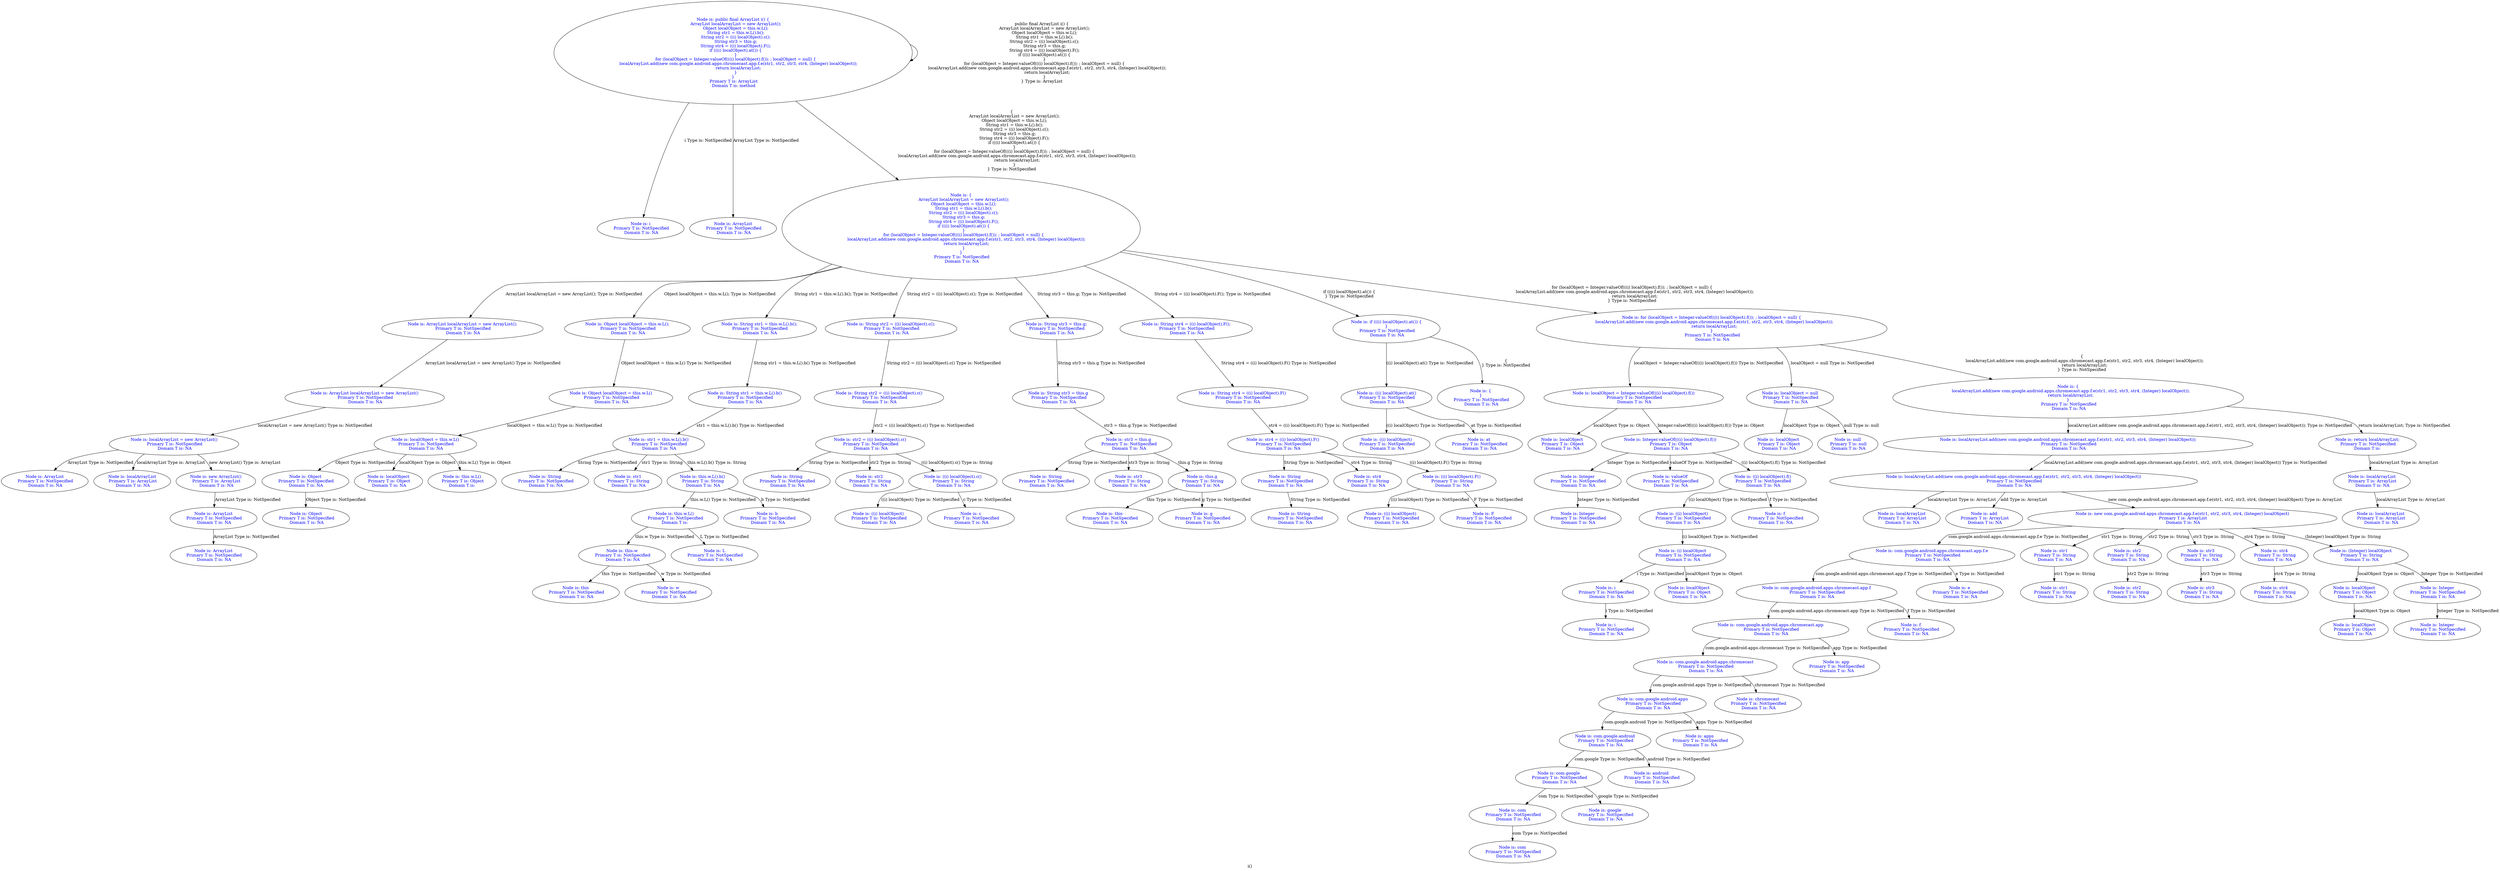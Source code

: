 digraph "i()" {
 label="i()"
{
 node [shape=box]} 
5475 -> 5475[label="public final ArrayList i() {
    ArrayList localArrayList = new ArrayList();
    Object localObject = this.w.L();
    String str1 = this.w.L().b();
    String str2 = ((i) localObject).c();
    String str3 = this.g;
    String str4 = ((i) localObject).F();
    if (((i) localObject).at()) {
    }
    for (localObject = Integer.valueOf(((i) localObject).f()); ; localObject = null) {
        localArrayList.add(new com.google.android.apps.chromecast.app.f.e(str1, str2, str3, str4, (Integer) localObject));
        return localArrayList;
    }
} Type is: ArrayList"];
5475[label="Node is: public final ArrayList i() {
    ArrayList localArrayList = new ArrayList();
    Object localObject = this.w.L();
    String str1 = this.w.L().b();
    String str2 = ((i) localObject).c();
    String str3 = this.g;
    String str4 = ((i) localObject).F();
    if (((i) localObject).at()) {
    }
    for (localObject = Integer.valueOf(((i) localObject).f()); ; localObject = null) {
        localArrayList.add(new com.google.android.apps.chromecast.app.f.e(str1, str2, str3, str4, (Integer) localObject));
        return localArrayList;
    }
}
 Primary T is: ArrayList
 Domain T is: method",fontcolor="blue"];
  5475 -> 5476[label="i Type is: NotSpecified"];
5476[label="Node is: i
 Primary T is: NotSpecified
 Domain T is: NA",fontcolor="blue"];
  5475 -> 5477[label="ArrayList Type is: NotSpecified"];
5477[label="Node is: ArrayList
 Primary T is: NotSpecified
 Domain T is: NA",fontcolor="blue"];
  5487 -> 5488[label="ArrayList Type is: NotSpecified"];
5488[label="Node is: ArrayList
 Primary T is: NotSpecified
 Domain T is: NA",fontcolor="blue"];
  5475 -> 5479[label="{
    ArrayList localArrayList = new ArrayList();
    Object localObject = this.w.L();
    String str1 = this.w.L().b();
    String str2 = ((i) localObject).c();
    String str3 = this.g;
    String str4 = ((i) localObject).F();
    if (((i) localObject).at()) {
    }
    for (localObject = Integer.valueOf(((i) localObject).f()); ; localObject = null) {
        localArrayList.add(new com.google.android.apps.chromecast.app.f.e(str1, str2, str3, str4, (Integer) localObject));
        return localArrayList;
    }
} Type is: NotSpecified"];
5479[label="Node is: {
    ArrayList localArrayList = new ArrayList();
    Object localObject = this.w.L();
    String str1 = this.w.L().b();
    String str2 = ((i) localObject).c();
    String str3 = this.g;
    String str4 = ((i) localObject).F();
    if (((i) localObject).at()) {
    }
    for (localObject = Integer.valueOf(((i) localObject).f()); ; localObject = null) {
        localArrayList.add(new com.google.android.apps.chromecast.app.f.e(str1, str2, str3, str4, (Integer) localObject));
        return localArrayList;
    }
}
 Primary T is: NotSpecified
 Domain T is: NA",fontcolor="blue"];
  5479 -> 5480[label="ArrayList localArrayList = new ArrayList(); Type is: NotSpecified"];
5480[label="Node is: ArrayList localArrayList = new ArrayList();
 Primary T is: NotSpecified
 Domain T is: NA",fontcolor="blue"];
  5480 -> 5481[label="ArrayList localArrayList = new ArrayList() Type is: NotSpecified"];
5481[label="Node is: ArrayList localArrayList = new ArrayList()
 Primary T is: NotSpecified
 Domain T is: NA",fontcolor="blue"];
  5481 -> 5482[label="localArrayList = new ArrayList() Type is: NotSpecified"];
5482[label="Node is: localArrayList = new ArrayList()
 Primary T is: NotSpecified
 Domain T is: NA",fontcolor="blue"];
  5482 -> 5483[label="ArrayList Type is: NotSpecified"];
5483[label="Node is: ArrayList
 Primary T is: NotSpecified
 Domain T is: NA",fontcolor="blue"];
  5482 -> 5485[label="localArrayList Type is: ArrayList"];
5485[label="Node is: localArrayList
 Primary T is: ArrayList
 Domain T is: NA",fontcolor="blue"];
  5482 -> 5486[label="new ArrayList() Type is: ArrayList"];
5486[label="Node is: new ArrayList()
 Primary T is: ArrayList
 Domain T is: NA",fontcolor="blue"];
  5486 -> 5487[label="ArrayList Type is: NotSpecified"];
5487[label="Node is: ArrayList
 Primary T is: NotSpecified
 Domain T is: NA",fontcolor="blue"];
  5479 -> 5489[label="Object localObject = this.w.L(); Type is: NotSpecified"];
5489[label="Node is: Object localObject = this.w.L();
 Primary T is: NotSpecified
 Domain T is: NA",fontcolor="blue"];
  5489 -> 5490[label="Object localObject = this.w.L() Type is: NotSpecified"];
5490[label="Node is: Object localObject = this.w.L()
 Primary T is: NotSpecified
 Domain T is: NA",fontcolor="blue"];
  5490 -> 5491[label="localObject = this.w.L() Type is: NotSpecified"];
5491[label="Node is: localObject = this.w.L()
 Primary T is: NotSpecified
 Domain T is: NA",fontcolor="blue"];
  5491 -> 5492[label="Object Type is: NotSpecified"];
5492[label="Node is: Object
 Primary T is: NotSpecified
 Domain T is: NA",fontcolor="blue"];
  5492 -> 5493[label="Object Type is: NotSpecified"];
5493[label="Node is: Object
 Primary T is: NotSpecified
 Domain T is: NA",fontcolor="blue"];
  5491 -> 5494[label="localObject Type is: Object"];
5494[label="Node is: localObject
 Primary T is: Object
 Domain T is: NA",fontcolor="blue"];
  5491 -> 5495[label="this.w.L() Type is: Object"];
5495[label="Node is: this.w.L()
 Primary T is: Object
 Domain T is: ",fontcolor="blue"];
  5507 -> 5508[label="this.w Type is: NotSpecified"];
5508[label="Node is: this.w
 Primary T is: NotSpecified
 Domain T is: NA",fontcolor="blue"];
  5508 -> 5509[label="this Type is: NotSpecified"];
5509[label="Node is: this
 Primary T is: NotSpecified
 Domain T is: NA",fontcolor="blue"];
  5508 -> 5510[label="w Type is: NotSpecified"];
5510[label="Node is: w
 Primary T is: NotSpecified
 Domain T is: NA",fontcolor="blue"];
  5507 -> 5511[label="L Type is: NotSpecified"];
5511[label="Node is: L
 Primary T is: NotSpecified
 Domain T is: NA",fontcolor="blue"];
  5479 -> 5500[label="String str1 = this.w.L().b(); Type is: NotSpecified"];
5500[label="Node is: String str1 = this.w.L().b();
 Primary T is: NotSpecified
 Domain T is: NA",fontcolor="blue"];
  5500 -> 5501[label="String str1 = this.w.L().b() Type is: NotSpecified"];
5501[label="Node is: String str1 = this.w.L().b()
 Primary T is: NotSpecified
 Domain T is: NA",fontcolor="blue"];
  5501 -> 5502[label="str1 = this.w.L().b() Type is: NotSpecified"];
5502[label="Node is: str1 = this.w.L().b()
 Primary T is: NotSpecified
 Domain T is: NA",fontcolor="blue"];
  5502 -> 5503[label="String Type is: NotSpecified"];
5503[label="Node is: String
 Primary T is: NotSpecified
 Domain T is: NA",fontcolor="blue"];
  5539 -> 5540[label="String Type is: NotSpecified"];
5540[label="Node is: String
 Primary T is: NotSpecified
 Domain T is: NA",fontcolor="blue"];
  5502 -> 5505[label="str1 Type is: String"];
5505[label="Node is: str1
 Primary T is: String
 Domain T is: NA",fontcolor="blue"];
  5502 -> 5506[label="this.w.L().b() Type is: String"];
5506[label="Node is: this.w.L().b()
 Primary T is: String
 Domain T is: NA",fontcolor="blue"];
  5506 -> 5507[label="this.w.L() Type is: NotSpecified"];
5507[label="Node is: this.w.L()
 Primary T is: NotSpecified
 Domain T is: ",fontcolor="blue"];
  5506 -> 5512[label="b Type is: NotSpecified"];
5512[label="Node is: b
 Primary T is: NotSpecified
 Domain T is: NA",fontcolor="blue"];
  5479 -> 5513[label="String str2 = ((i) localObject).c(); Type is: NotSpecified"];
5513[label="Node is: String str2 = ((i) localObject).c();
 Primary T is: NotSpecified
 Domain T is: NA",fontcolor="blue"];
  5513 -> 5514[label="String str2 = ((i) localObject).c() Type is: NotSpecified"];
5514[label="Node is: String str2 = ((i) localObject).c()
 Primary T is: NotSpecified
 Domain T is: NA",fontcolor="blue"];
  5514 -> 5515[label="str2 = ((i) localObject).c() Type is: NotSpecified"];
5515[label="Node is: str2 = ((i) localObject).c()
 Primary T is: NotSpecified
 Domain T is: NA",fontcolor="blue"];
  5515 -> 5516[label="String Type is: NotSpecified"];
5516[label="Node is: String
 Primary T is: NotSpecified
 Domain T is: NA",fontcolor="blue"];
  5515 -> 5518[label="str2 Type is: String"];
5518[label="Node is: str2
 Primary T is: String
 Domain T is: NA",fontcolor="blue"];
  5515 -> 5519[label="((i) localObject).c() Type is: String"];
5519[label="Node is: ((i) localObject).c()
 Primary T is: String
 Domain T is: NA",fontcolor="blue"];
  5519 -> 5520[label="((i) localObject) Type is: NotSpecified"];
5520[label="Node is: ((i) localObject)
 Primary T is: NotSpecified
 Domain T is: NA",fontcolor="blue"];
  5569 -> 5570[label="(i) localObject Type is: NotSpecified"];
5570[label="Node is: (i) localObject
 Primary T is: NotSpecified
 Domain T is: NA",fontcolor="blue"];
  5570 -> 5571[label="i Type is: NotSpecified"];
5571[label="Node is: i
 Primary T is: NotSpecified
 Domain T is: NA",fontcolor="blue"];
  5571 -> 5572[label="i Type is: NotSpecified"];
5572[label="Node is: i
 Primary T is: NotSpecified
 Domain T is: NA",fontcolor="blue"];
  5570 -> 5573[label="localObject Type is: Object"];
5573[label="Node is: localObject
 Primary T is: Object
 Domain T is: NA",fontcolor="blue"];
  5614 -> 5615[label="localObject Type is: Object"];
5615[label="Node is: localObject
 Primary T is: Object
 Domain T is: NA",fontcolor="blue"];
  5519 -> 5526[label="c Type is: NotSpecified"];
5526[label="Node is: c
 Primary T is: NotSpecified
 Domain T is: NA",fontcolor="blue"];
  5479 -> 5527[label="String str3 = this.g; Type is: NotSpecified"];
5527[label="Node is: String str3 = this.g;
 Primary T is: NotSpecified
 Domain T is: NA",fontcolor="blue"];
  5527 -> 5528[label="String str3 = this.g Type is: NotSpecified"];
5528[label="Node is: String str3 = this.g
 Primary T is: NotSpecified
 Domain T is: NA",fontcolor="blue"];
  5528 -> 5529[label="str3 = this.g Type is: NotSpecified"];
5529[label="Node is: str3 = this.g
 Primary T is: NotSpecified
 Domain T is: NA",fontcolor="blue"];
  5529 -> 5530[label="String Type is: NotSpecified"];
5530[label="Node is: String
 Primary T is: NotSpecified
 Domain T is: NA",fontcolor="blue"];
  5529 -> 5532[label="str3 Type is: String"];
5532[label="Node is: str3
 Primary T is: String
 Domain T is: NA",fontcolor="blue"];
  5529 -> 5533[label="this.g Type is: String"];
5533[label="Node is: this.g
 Primary T is: String
 Domain T is: NA",fontcolor="blue"];
  5533 -> 5534[label="this Type is: NotSpecified"];
5534[label="Node is: this
 Primary T is: NotSpecified
 Domain T is: NA",fontcolor="blue"];
  5533 -> 5535[label="g Type is: NotSpecified"];
5535[label="Node is: g
 Primary T is: NotSpecified
 Domain T is: NA",fontcolor="blue"];
  5479 -> 5536[label="String str4 = ((i) localObject).F(); Type is: NotSpecified"];
5536[label="Node is: String str4 = ((i) localObject).F();
 Primary T is: NotSpecified
 Domain T is: NA",fontcolor="blue"];
  5536 -> 5537[label="String str4 = ((i) localObject).F() Type is: NotSpecified"];
5537[label="Node is: String str4 = ((i) localObject).F()
 Primary T is: NotSpecified
 Domain T is: NA",fontcolor="blue"];
  5537 -> 5538[label="str4 = ((i) localObject).F() Type is: NotSpecified"];
5538[label="Node is: str4 = ((i) localObject).F()
 Primary T is: NotSpecified
 Domain T is: NA",fontcolor="blue"];
  5538 -> 5539[label="String Type is: NotSpecified"];
5539[label="Node is: String
 Primary T is: NotSpecified
 Domain T is: NA",fontcolor="blue"];
  5538 -> 5541[label="str4 Type is: String"];
5541[label="Node is: str4
 Primary T is: String
 Domain T is: NA",fontcolor="blue"];
  5538 -> 5542[label="((i) localObject).F() Type is: String"];
5542[label="Node is: ((i) localObject).F()
 Primary T is: String
 Domain T is: NA",fontcolor="blue"];
  5542 -> 5543[label="((i) localObject) Type is: NotSpecified"];
5543[label="Node is: ((i) localObject)
 Primary T is: NotSpecified
 Domain T is: NA",fontcolor="blue"];
  5542 -> 5549[label="F Type is: NotSpecified"];
5549[label="Node is: F
 Primary T is: NotSpecified
 Domain T is: NA",fontcolor="blue"];
  5479 -> 5550[label="if (((i) localObject).at()) {
} Type is: NotSpecified"];
5550[label="Node is: if (((i) localObject).at()) {
}
 Primary T is: NotSpecified
 Domain T is: NA",fontcolor="blue"];
  5550 -> 5551[label="((i) localObject).at() Type is: NotSpecified"];
5551[label="Node is: ((i) localObject).at()
 Primary T is: NotSpecified
 Domain T is: NA",fontcolor="blue"];
  5551 -> 5552[label="((i) localObject) Type is: NotSpecified"];
5552[label="Node is: ((i) localObject)
 Primary T is: NotSpecified
 Domain T is: NA",fontcolor="blue"];
  5551 -> 5558[label="at Type is: NotSpecified"];
5558[label="Node is: at
 Primary T is: NotSpecified
 Domain T is: NA",fontcolor="blue"];
  5550 -> 5559[label="{
} Type is: NotSpecified"];
5559[label="Node is: {
}
 Primary T is: NotSpecified
 Domain T is: NA",fontcolor="blue"];
  5479 -> 5560[label="for (localObject = Integer.valueOf(((i) localObject).f()); ; localObject = null) {
    localArrayList.add(new com.google.android.apps.chromecast.app.f.e(str1, str2, str3, str4, (Integer) localObject));
    return localArrayList;
} Type is: NotSpecified"];
5560[label="Node is: for (localObject = Integer.valueOf(((i) localObject).f()); ; localObject = null) {
    localArrayList.add(new com.google.android.apps.chromecast.app.f.e(str1, str2, str3, str4, (Integer) localObject));
    return localArrayList;
}
 Primary T is: NotSpecified
 Domain T is: NA",fontcolor="blue"];
  5560 -> 5561[label="localObject = Integer.valueOf(((i) localObject).f()) Type is: NotSpecified"];
5561[label="Node is: localObject = Integer.valueOf(((i) localObject).f())
 Primary T is: NotSpecified
 Domain T is: NA",fontcolor="blue"];
  5561 -> 5562[label="localObject Type is: Object"];
5562[label="Node is: localObject
 Primary T is: Object
 Domain T is: NA",fontcolor="blue"];
  5561 -> 5564[label="Integer.valueOf(((i) localObject).f()) Type is: Object"];
5564[label="Node is: Integer.valueOf(((i) localObject).f())
 Primary T is: Object
 Domain T is: NA",fontcolor="blue"];
  5564 -> 5565[label="Integer Type is: NotSpecified"];
5565[label="Node is: Integer
 Primary T is: NotSpecified
 Domain T is: NA",fontcolor="blue"];
  5565 -> 5566[label="Integer Type is: NotSpecified"];
5566[label="Node is: Integer
 Primary T is: NotSpecified
 Domain T is: NA",fontcolor="blue"];
  5564 -> 5567[label="valueOf Type is: NotSpecified"];
5567[label="Node is: valueOf
 Primary T is: NotSpecified
 Domain T is: NA",fontcolor="blue"];
  5564 -> 5568[label="((i) localObject).f() Type is: NotSpecified"];
5568[label="Node is: ((i) localObject).f()
 Primary T is: NotSpecified
 Domain T is: NA",fontcolor="blue"];
  5568 -> 5569[label="((i) localObject) Type is: NotSpecified"];
5569[label="Node is: ((i) localObject)
 Primary T is: NotSpecified
 Domain T is: NA",fontcolor="blue"];
  5568 -> 5575[label="f Type is: NotSpecified"];
5575[label="Node is: f
 Primary T is: NotSpecified
 Domain T is: NA",fontcolor="blue"];
  5560 -> 5576[label="localObject = null Type is: NotSpecified"];
5576[label="Node is: localObject = null
 Primary T is: NotSpecified
 Domain T is: NA",fontcolor="blue"];
  5576 -> 5577[label="localObject Type is: Object"];
5577[label="Node is: localObject
 Primary T is: Object
 Domain T is: NA",fontcolor="blue"];
  5576 -> 5579[label="null Type is: null"];
5579[label="Node is: null
 Primary T is: null
 Domain T is: NA",fontcolor="blue"];
  5560 -> 5580[label="{
    localArrayList.add(new com.google.android.apps.chromecast.app.f.e(str1, str2, str3, str4, (Integer) localObject));
    return localArrayList;
} Type is: NotSpecified"];
5580[label="Node is: {
    localArrayList.add(new com.google.android.apps.chromecast.app.f.e(str1, str2, str3, str4, (Integer) localObject));
    return localArrayList;
}
 Primary T is: NotSpecified
 Domain T is: NA",fontcolor="blue"];
  5580 -> 5581[label="localArrayList.add(new com.google.android.apps.chromecast.app.f.e(str1, str2, str3, str4, (Integer) localObject)); Type is: NotSpecified"];
5581[label="Node is: localArrayList.add(new com.google.android.apps.chromecast.app.f.e(str1, str2, str3, str4, (Integer) localObject));
 Primary T is: NotSpecified
 Domain T is: NA",fontcolor="blue"];
  5581 -> 5582[label="localArrayList.add(new com.google.android.apps.chromecast.app.f.e(str1, str2, str3, str4, (Integer) localObject)) Type is: NotSpecified"];
5582[label="Node is: localArrayList.add(new com.google.android.apps.chromecast.app.f.e(str1, str2, str3, str4, (Integer) localObject))
 Primary T is: NotSpecified
 Domain T is: NA",fontcolor="blue"];
  5582 -> 5583[label="localArrayList Type is: ArrayList"];
5583[label="Node is: localArrayList
 Primary T is: ArrayList
 Domain T is: NA",fontcolor="blue"];
  5617 -> 5618[label="localArrayList Type is: ArrayList"];
5618[label="Node is: localArrayList
 Primary T is: ArrayList
 Domain T is: NA",fontcolor="blue"];
  5582 -> 5585[label="add Type is: ArrayList"];
5585[label="Node is: add
 Primary T is: ArrayList
 Domain T is: NA",fontcolor="blue"];
  5582 -> 5586[label="new com.google.android.apps.chromecast.app.f.e(str1, str2, str3, str4, (Integer) localObject) Type is: ArrayList"];
5586[label="Node is: new com.google.android.apps.chromecast.app.f.e(str1, str2, str3, str4, (Integer) localObject)
 Primary T is: ArrayList
 Domain T is: NA",fontcolor="blue"];
  5586 -> 5587[label="com.google.android.apps.chromecast.app.f.e Type is: NotSpecified"];
5587[label="Node is: com.google.android.apps.chromecast.app.f.e
 Primary T is: NotSpecified
 Domain T is: NA",fontcolor="blue"];
  5587 -> 5588[label="com.google.android.apps.chromecast.app.f Type is: NotSpecified"];
5588[label="Node is: com.google.android.apps.chromecast.app.f
 Primary T is: NotSpecified
 Domain T is: NA",fontcolor="blue"];
  5588 -> 5589[label="com.google.android.apps.chromecast.app Type is: NotSpecified"];
5589[label="Node is: com.google.android.apps.chromecast.app
 Primary T is: NotSpecified
 Domain T is: NA",fontcolor="blue"];
  5589 -> 5590[label="com.google.android.apps.chromecast Type is: NotSpecified"];
5590[label="Node is: com.google.android.apps.chromecast
 Primary T is: NotSpecified
 Domain T is: NA",fontcolor="blue"];
  5590 -> 5591[label="com.google.android.apps Type is: NotSpecified"];
5591[label="Node is: com.google.android.apps
 Primary T is: NotSpecified
 Domain T is: NA",fontcolor="blue"];
  5591 -> 5592[label="com.google.android Type is: NotSpecified"];
5592[label="Node is: com.google.android
 Primary T is: NotSpecified
 Domain T is: NA",fontcolor="blue"];
  5592 -> 5593[label="com.google Type is: NotSpecified"];
5593[label="Node is: com.google
 Primary T is: NotSpecified
 Domain T is: NA",fontcolor="blue"];
  5593 -> 5594[label="com Type is: NotSpecified"];
5594[label="Node is: com
 Primary T is: NotSpecified
 Domain T is: NA",fontcolor="blue"];
  5594 -> 5595[label="com Type is: NotSpecified"];
5595[label="Node is: com
 Primary T is: NotSpecified
 Domain T is: NA",fontcolor="blue"];
  5593 -> 5596[label="google Type is: NotSpecified"];
5596[label="Node is: google
 Primary T is: NotSpecified
 Domain T is: NA",fontcolor="blue"];
  5592 -> 5597[label="android Type is: NotSpecified"];
5597[label="Node is: android
 Primary T is: NotSpecified
 Domain T is: NA",fontcolor="blue"];
  5591 -> 5598[label="apps Type is: NotSpecified"];
5598[label="Node is: apps
 Primary T is: NotSpecified
 Domain T is: NA",fontcolor="blue"];
  5590 -> 5599[label="chromecast Type is: NotSpecified"];
5599[label="Node is: chromecast
 Primary T is: NotSpecified
 Domain T is: NA",fontcolor="blue"];
  5589 -> 5600[label="app Type is: NotSpecified"];
5600[label="Node is: app
 Primary T is: NotSpecified
 Domain T is: NA",fontcolor="blue"];
  5588 -> 5601[label="f Type is: NotSpecified"];
5601[label="Node is: f
 Primary T is: NotSpecified
 Domain T is: NA",fontcolor="blue"];
  5587 -> 5602[label="e Type is: NotSpecified"];
5602[label="Node is: e
 Primary T is: NotSpecified
 Domain T is: NA",fontcolor="blue"];
  5586 -> 5603[label="str1 Type is: String"];
5603[label="Node is: str1
 Primary T is: String
 Domain T is: NA",fontcolor="blue"];
  5603 -> 5604[label="str1 Type is: String"];
5604[label="Node is: str1
 Primary T is: String
 Domain T is: NA",fontcolor="blue"];
  5586 -> 5605[label="str2 Type is: String"];
5605[label="Node is: str2
 Primary T is: String
 Domain T is: NA",fontcolor="blue"];
  5605 -> 5606[label="str2 Type is: String"];
5606[label="Node is: str2
 Primary T is: String
 Domain T is: NA",fontcolor="blue"];
  5586 -> 5607[label="str3 Type is: String"];
5607[label="Node is: str3
 Primary T is: String
 Domain T is: NA",fontcolor="blue"];
  5607 -> 5608[label="str3 Type is: String"];
5608[label="Node is: str3
 Primary T is: String
 Domain T is: NA",fontcolor="blue"];
  5586 -> 5609[label="str4 Type is: String"];
5609[label="Node is: str4
 Primary T is: String
 Domain T is: NA",fontcolor="blue"];
  5609 -> 5610[label="str4 Type is: String"];
5610[label="Node is: str4
 Primary T is: String
 Domain T is: NA",fontcolor="blue"];
  5586 -> 5611[label="(Integer) localObject Type is: String"];
5611[label="Node is: (Integer) localObject
 Primary T is: String
 Domain T is: NA",fontcolor="blue"];
  5611 -> 5612[label="Integer Type is: NotSpecified"];
5612[label="Node is: Integer
 Primary T is: NotSpecified
 Domain T is: NA",fontcolor="blue"];
  5612 -> 5613[label="Integer Type is: NotSpecified"];
5613[label="Node is: Integer
 Primary T is: NotSpecified
 Domain T is: NA",fontcolor="blue"];
  5611 -> 5614[label="localObject Type is: Object"];
5614[label="Node is: localObject
 Primary T is: Object
 Domain T is: NA",fontcolor="blue"];
  5580 -> null[label="return localArrayList; Type is: NotSpecified"];
null[label="Node is: return localArrayList;
 Primary T is: NotSpecified
 Domain T is: ",fontcolor="blue"];
  null -> 5617[label="localArrayList Type is: ArrayList"];
5617[label="Node is: localArrayList
 Primary T is: ArrayList
 Domain T is: NA",fontcolor="blue"];
  }
